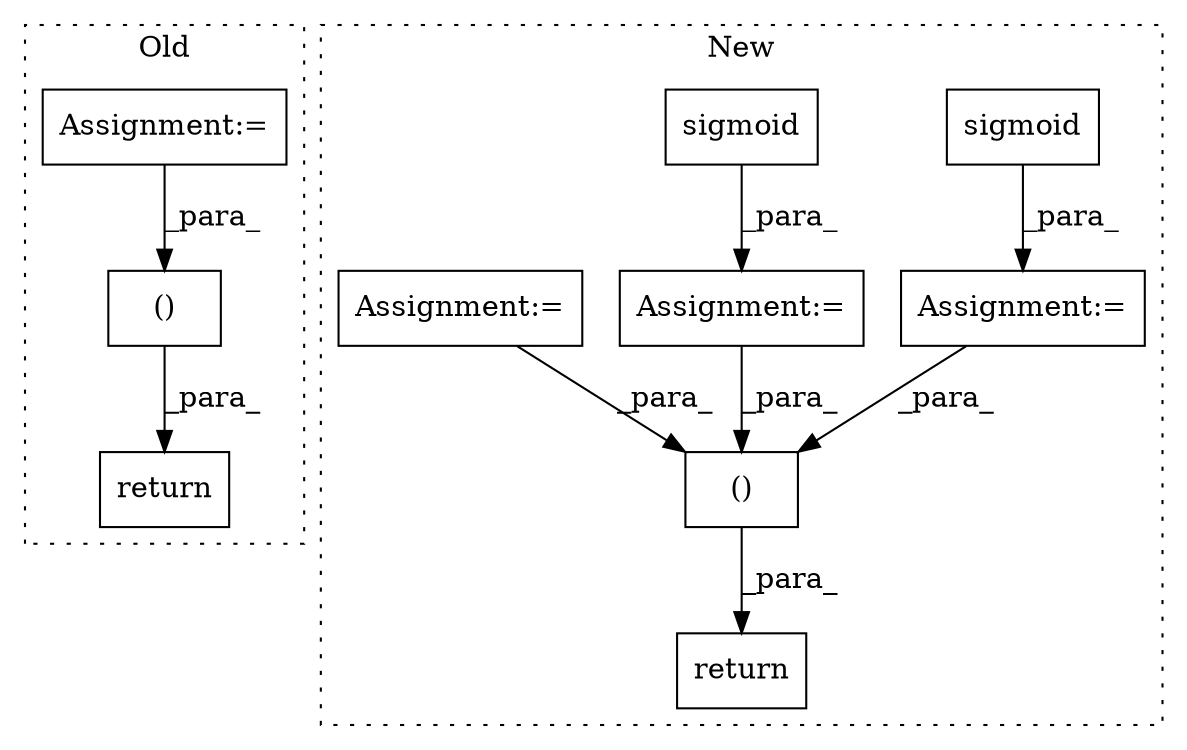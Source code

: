 digraph G {
subgraph cluster0 {
1 [label="()" a="106" s="1209" l="50" shape="box"];
5 [label="return" a="41" s="1197" l="12" shape="box"];
8 [label="Assignment:=" a="7" s="1067" l="1" shape="box"];
label = "Old";
style="dotted";
}
subgraph cluster1 {
2 [label="sigmoid" a="32" s="1555,1581" l="8,1" shape="box"];
3 [label="()" a="106" s="1851" l="15" shape="box"];
4 [label="return" a="41" s="1839" l="12" shape="box"];
6 [label="Assignment:=" a="7" s="1534" l="1" shape="box"];
7 [label="sigmoid" a="32" s="1445,1471" l="8,1" shape="box"];
9 [label="Assignment:=" a="7" s="1589" l="1" shape="box"];
10 [label="Assignment:=" a="7" s="1424" l="1" shape="box"];
label = "New";
style="dotted";
}
1 -> 5 [label="_para_"];
2 -> 6 [label="_para_"];
3 -> 4 [label="_para_"];
6 -> 3 [label="_para_"];
7 -> 10 [label="_para_"];
8 -> 1 [label="_para_"];
9 -> 3 [label="_para_"];
10 -> 3 [label="_para_"];
}